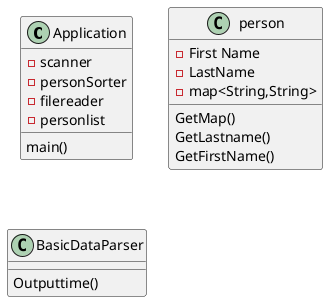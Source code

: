 @startuml
'https://plantuml.com/sequence-diagram

class Application{
-scanner
-personSorter
-filereader
-personlist

main()
}

class person{
-First Name
-LastName
-map<String,String>

GetMap()
GetLastname()
GetFirstName()
}

class BasicDataParser{


Outputtime()



}
@enduml